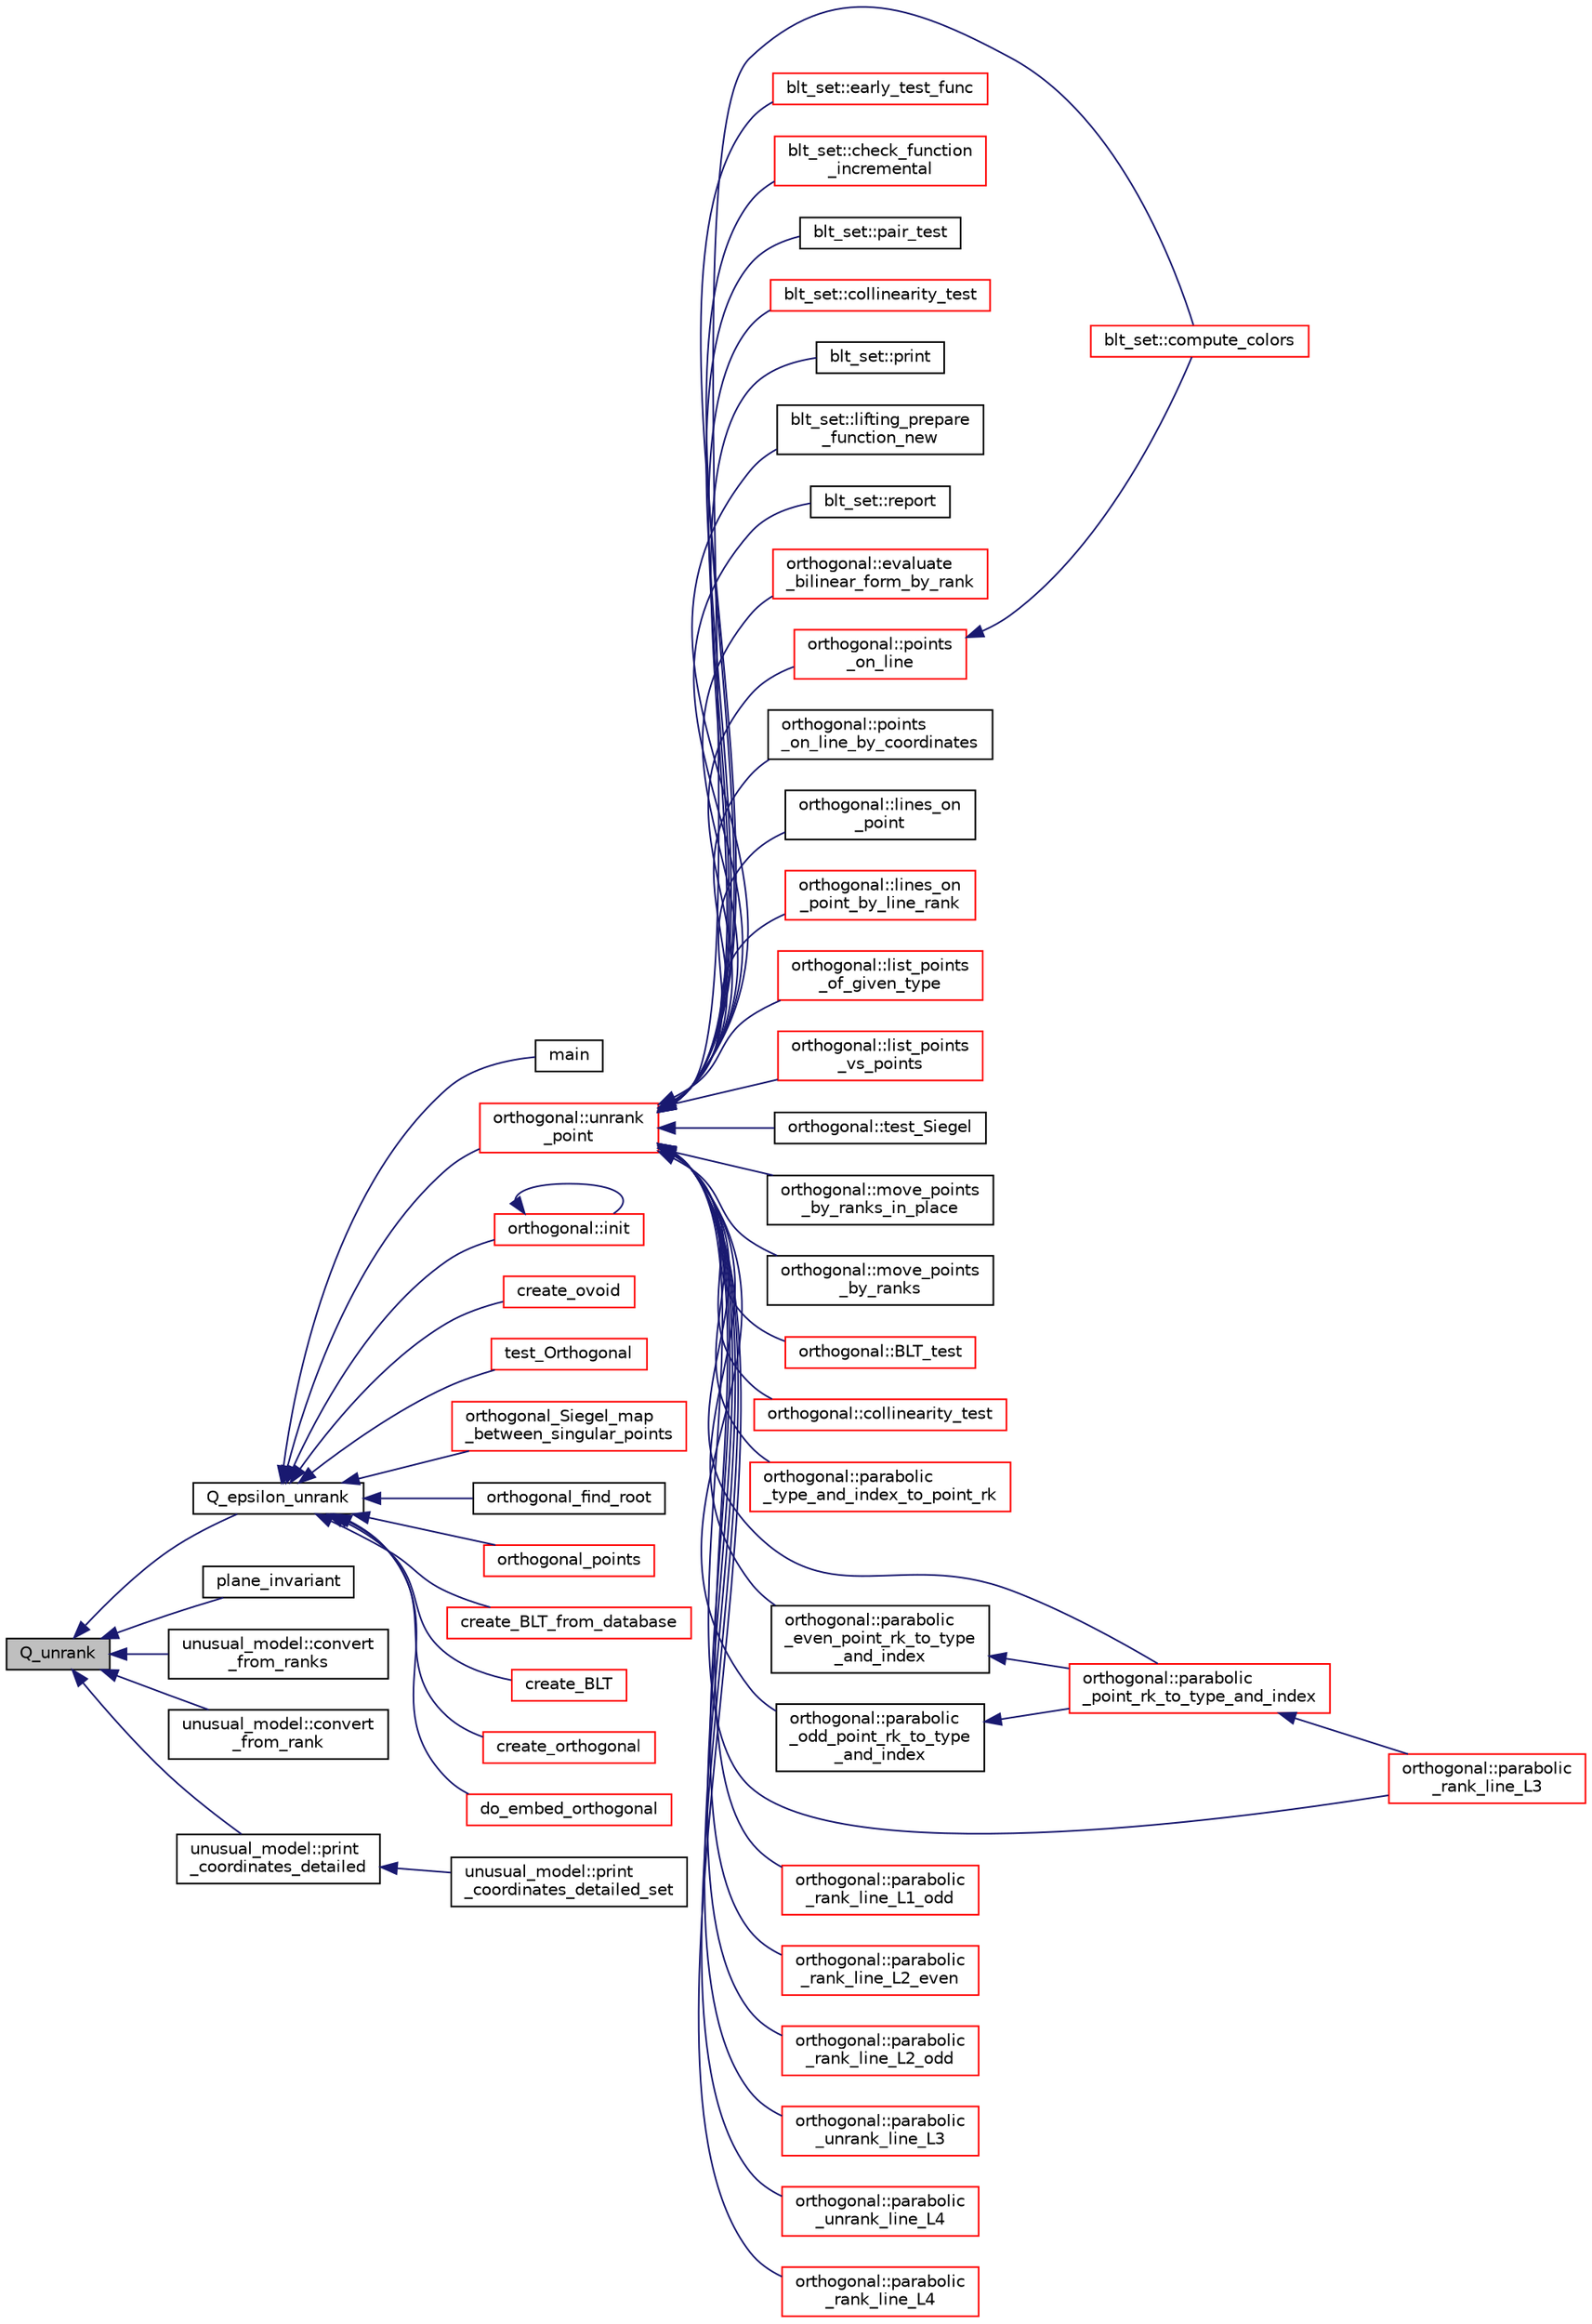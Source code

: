 digraph "Q_unrank"
{
  edge [fontname="Helvetica",fontsize="10",labelfontname="Helvetica",labelfontsize="10"];
  node [fontname="Helvetica",fontsize="10",shape=record];
  rankdir="LR";
  Node17323 [label="Q_unrank",height=0.2,width=0.4,color="black", fillcolor="grey75", style="filled", fontcolor="black"];
  Node17323 -> Node17324 [dir="back",color="midnightblue",fontsize="10",style="solid",fontname="Helvetica"];
  Node17324 [label="Q_epsilon_unrank",height=0.2,width=0.4,color="black", fillcolor="white", style="filled",URL="$db/da0/lib_2foundations_2geometry_2orthogonal__points_8_c.html#af162c4d30d4a6528299e37551c353e7b"];
  Node17324 -> Node17325 [dir="back",color="midnightblue",fontsize="10",style="solid",fontname="Helvetica"];
  Node17325 [label="main",height=0.2,width=0.4,color="black", fillcolor="white", style="filled",URL="$d1/d15/apps_2combinatorics_2orthogonal_8_c.html#a3c04138a5bfe5d72780bb7e82a18e627"];
  Node17324 -> Node17326 [dir="back",color="midnightblue",fontsize="10",style="solid",fontname="Helvetica"];
  Node17326 [label="orthogonal::unrank\l_point",height=0.2,width=0.4,color="red", fillcolor="white", style="filled",URL="$d7/daa/classorthogonal.html#ab655117100f7c66c19817b84ac5ac0a0"];
  Node17326 -> Node17327 [dir="back",color="midnightblue",fontsize="10",style="solid",fontname="Helvetica"];
  Node17327 [label="blt_set::compute_colors",height=0.2,width=0.4,color="red", fillcolor="white", style="filled",URL="$d1/d3d/classblt__set.html#a6629b3a1a50c0f2736034abaea6f7d63"];
  Node17326 -> Node17331 [dir="back",color="midnightblue",fontsize="10",style="solid",fontname="Helvetica"];
  Node17331 [label="blt_set::early_test_func",height=0.2,width=0.4,color="red", fillcolor="white", style="filled",URL="$d1/d3d/classblt__set.html#ae13ce00db0bbbf0a157ee02a3aaea3c7"];
  Node17326 -> Node17353 [dir="back",color="midnightblue",fontsize="10",style="solid",fontname="Helvetica"];
  Node17353 [label="blt_set::check_function\l_incremental",height=0.2,width=0.4,color="red", fillcolor="white", style="filled",URL="$d1/d3d/classblt__set.html#ae898e6318ef4382066d94f50196b9b81"];
  Node17326 -> Node17356 [dir="back",color="midnightblue",fontsize="10",style="solid",fontname="Helvetica"];
  Node17356 [label="blt_set::pair_test",height=0.2,width=0.4,color="black", fillcolor="white", style="filled",URL="$d1/d3d/classblt__set.html#a010e746fd6fc5a539cec27bced4ff477"];
  Node17326 -> Node17357 [dir="back",color="midnightblue",fontsize="10",style="solid",fontname="Helvetica"];
  Node17357 [label="blt_set::collinearity_test",height=0.2,width=0.4,color="red", fillcolor="white", style="filled",URL="$d1/d3d/classblt__set.html#a6031271267004d6f16cb6b59f9c31ec2"];
  Node17326 -> Node17359 [dir="back",color="midnightblue",fontsize="10",style="solid",fontname="Helvetica"];
  Node17359 [label="blt_set::print",height=0.2,width=0.4,color="black", fillcolor="white", style="filled",URL="$d1/d3d/classblt__set.html#a9d3e3ea3bb297022cc23c02d4233bb8b"];
  Node17326 -> Node17360 [dir="back",color="midnightblue",fontsize="10",style="solid",fontname="Helvetica"];
  Node17360 [label="blt_set::lifting_prepare\l_function_new",height=0.2,width=0.4,color="black", fillcolor="white", style="filled",URL="$d1/d3d/classblt__set.html#a1314b7c0a3b78ba54c0f61a397d8afce"];
  Node17326 -> Node17361 [dir="back",color="midnightblue",fontsize="10",style="solid",fontname="Helvetica"];
  Node17361 [label="blt_set::report",height=0.2,width=0.4,color="black", fillcolor="white", style="filled",URL="$d1/d3d/classblt__set.html#a6b19f88bd2b92ebfba7e7c362eb9065c"];
  Node17326 -> Node17362 [dir="back",color="midnightblue",fontsize="10",style="solid",fontname="Helvetica"];
  Node17362 [label="orthogonal::evaluate\l_bilinear_form_by_rank",height=0.2,width=0.4,color="red", fillcolor="white", style="filled",URL="$d7/daa/classorthogonal.html#ab4f6117f55f6fbd0fb2bd8b4c8d981bf"];
  Node17326 -> Node17390 [dir="back",color="midnightblue",fontsize="10",style="solid",fontname="Helvetica"];
  Node17390 [label="orthogonal::points\l_on_line",height=0.2,width=0.4,color="red", fillcolor="white", style="filled",URL="$d7/daa/classorthogonal.html#afe1cc564902cc557d4d4d2ff85ee6839"];
  Node17390 -> Node17327 [dir="back",color="midnightblue",fontsize="10",style="solid",fontname="Helvetica"];
  Node17326 -> Node17436 [dir="back",color="midnightblue",fontsize="10",style="solid",fontname="Helvetica"];
  Node17436 [label="orthogonal::points\l_on_line_by_coordinates",height=0.2,width=0.4,color="black", fillcolor="white", style="filled",URL="$d7/daa/classorthogonal.html#a50fb1aa349d159551e82075f1f5f788d"];
  Node17326 -> Node17437 [dir="back",color="midnightblue",fontsize="10",style="solid",fontname="Helvetica"];
  Node17437 [label="orthogonal::lines_on\l_point",height=0.2,width=0.4,color="black", fillcolor="white", style="filled",URL="$d7/daa/classorthogonal.html#aa3249c7fddbc156af817fb274e41c914"];
  Node17326 -> Node17438 [dir="back",color="midnightblue",fontsize="10",style="solid",fontname="Helvetica"];
  Node17438 [label="orthogonal::lines_on\l_point_by_line_rank",height=0.2,width=0.4,color="red", fillcolor="white", style="filled",URL="$d7/daa/classorthogonal.html#adc21874b6da3cd3585c704994fb538aa"];
  Node17326 -> Node17458 [dir="back",color="midnightblue",fontsize="10",style="solid",fontname="Helvetica"];
  Node17458 [label="orthogonal::list_points\l_of_given_type",height=0.2,width=0.4,color="red", fillcolor="white", style="filled",URL="$d7/daa/classorthogonal.html#a80ded28f55a2191d5a5ec5fe9ee1a4c7"];
  Node17326 -> Node17464 [dir="back",color="midnightblue",fontsize="10",style="solid",fontname="Helvetica"];
  Node17464 [label="orthogonal::list_points\l_vs_points",height=0.2,width=0.4,color="red", fillcolor="white", style="filled",URL="$d7/daa/classorthogonal.html#a80258158dfa1470b42e9036b07c7dfbb"];
  Node17326 -> Node17466 [dir="back",color="midnightblue",fontsize="10",style="solid",fontname="Helvetica"];
  Node17466 [label="orthogonal::test_Siegel",height=0.2,width=0.4,color="black", fillcolor="white", style="filled",URL="$d7/daa/classorthogonal.html#ad6d248c572d92abe41416065addd4a69"];
  Node17326 -> Node17467 [dir="back",color="midnightblue",fontsize="10",style="solid",fontname="Helvetica"];
  Node17467 [label="orthogonal::move_points\l_by_ranks_in_place",height=0.2,width=0.4,color="black", fillcolor="white", style="filled",URL="$d7/daa/classorthogonal.html#a82fac7f7528e41392b5fe89860d4204d"];
  Node17326 -> Node17468 [dir="back",color="midnightblue",fontsize="10",style="solid",fontname="Helvetica"];
  Node17468 [label="orthogonal::move_points\l_by_ranks",height=0.2,width=0.4,color="black", fillcolor="white", style="filled",URL="$d7/daa/classorthogonal.html#a6b1b57c7b6114d7d51c9375fe5014b22"];
  Node17326 -> Node17469 [dir="back",color="midnightblue",fontsize="10",style="solid",fontname="Helvetica"];
  Node17469 [label="orthogonal::BLT_test",height=0.2,width=0.4,color="red", fillcolor="white", style="filled",URL="$d7/daa/classorthogonal.html#a019329f3f04ea9accbca7f7816183f6a"];
  Node17326 -> Node17471 [dir="back",color="midnightblue",fontsize="10",style="solid",fontname="Helvetica"];
  Node17471 [label="orthogonal::collinearity_test",height=0.2,width=0.4,color="red", fillcolor="white", style="filled",URL="$d7/daa/classorthogonal.html#a36b9dba38fbbecaedbf32ee298aafa32"];
  Node17326 -> Node17472 [dir="back",color="midnightblue",fontsize="10",style="solid",fontname="Helvetica"];
  Node17472 [label="orthogonal::parabolic\l_type_and_index_to_point_rk",height=0.2,width=0.4,color="red", fillcolor="white", style="filled",URL="$d7/daa/classorthogonal.html#a67c316cf01b382762e6ac372f522d106"];
  Node17326 -> Node17700 [dir="back",color="midnightblue",fontsize="10",style="solid",fontname="Helvetica"];
  Node17700 [label="orthogonal::parabolic\l_point_rk_to_type_and_index",height=0.2,width=0.4,color="red", fillcolor="white", style="filled",URL="$d7/daa/classorthogonal.html#aadca2791fa70e971edf85858b725502d"];
  Node17700 -> Node17693 [dir="back",color="midnightblue",fontsize="10",style="solid",fontname="Helvetica"];
  Node17693 [label="orthogonal::parabolic\l_rank_line_L3",height=0.2,width=0.4,color="red", fillcolor="white", style="filled",URL="$d7/daa/classorthogonal.html#afea1a02e2b439b28127cfa2a782da8c9"];
  Node17326 -> Node17705 [dir="back",color="midnightblue",fontsize="10",style="solid",fontname="Helvetica"];
  Node17705 [label="orthogonal::parabolic\l_even_point_rk_to_type\l_and_index",height=0.2,width=0.4,color="black", fillcolor="white", style="filled",URL="$d7/daa/classorthogonal.html#ad0db009032dfb3899928cfc7d14fd6e6"];
  Node17705 -> Node17700 [dir="back",color="midnightblue",fontsize="10",style="solid",fontname="Helvetica"];
  Node17326 -> Node17706 [dir="back",color="midnightblue",fontsize="10",style="solid",fontname="Helvetica"];
  Node17706 [label="orthogonal::parabolic\l_odd_point_rk_to_type\l_and_index",height=0.2,width=0.4,color="black", fillcolor="white", style="filled",URL="$d7/daa/classorthogonal.html#a5a734a756f44e8ea0c2e4822e795e309"];
  Node17706 -> Node17700 [dir="back",color="midnightblue",fontsize="10",style="solid",fontname="Helvetica"];
  Node17326 -> Node17682 [dir="back",color="midnightblue",fontsize="10",style="solid",fontname="Helvetica"];
  Node17682 [label="orthogonal::parabolic\l_rank_line_L1_odd",height=0.2,width=0.4,color="red", fillcolor="white", style="filled",URL="$d7/daa/classorthogonal.html#aab93abadf848b0a5d72b367f155cd7e4"];
  Node17326 -> Node17690 [dir="back",color="midnightblue",fontsize="10",style="solid",fontname="Helvetica"];
  Node17690 [label="orthogonal::parabolic\l_rank_line_L2_even",height=0.2,width=0.4,color="red", fillcolor="white", style="filled",URL="$d7/daa/classorthogonal.html#ad884e741520104066da699b1133deeb0"];
  Node17326 -> Node17691 [dir="back",color="midnightblue",fontsize="10",style="solid",fontname="Helvetica"];
  Node17691 [label="orthogonal::parabolic\l_rank_line_L2_odd",height=0.2,width=0.4,color="red", fillcolor="white", style="filled",URL="$d7/daa/classorthogonal.html#a87ddd814e99966b82e69a1041307074f"];
  Node17326 -> Node17692 [dir="back",color="midnightblue",fontsize="10",style="solid",fontname="Helvetica"];
  Node17692 [label="orthogonal::parabolic\l_unrank_line_L3",height=0.2,width=0.4,color="red", fillcolor="white", style="filled",URL="$d7/daa/classorthogonal.html#ae1edfba289a03ed4d383514c2b0dc4b7"];
  Node17326 -> Node17693 [dir="back",color="midnightblue",fontsize="10",style="solid",fontname="Helvetica"];
  Node17326 -> Node17694 [dir="back",color="midnightblue",fontsize="10",style="solid",fontname="Helvetica"];
  Node17694 [label="orthogonal::parabolic\l_unrank_line_L4",height=0.2,width=0.4,color="red", fillcolor="white", style="filled",URL="$d7/daa/classorthogonal.html#a6a30b6c7f59498ad8c7f2bec7c78d2ff"];
  Node17326 -> Node17695 [dir="back",color="midnightblue",fontsize="10",style="solid",fontname="Helvetica"];
  Node17695 [label="orthogonal::parabolic\l_rank_line_L4",height=0.2,width=0.4,color="red", fillcolor="white", style="filled",URL="$d7/daa/classorthogonal.html#a9e693d30c0ade825f389feec38ea83b2"];
  Node17324 -> Node17460 [dir="back",color="midnightblue",fontsize="10",style="solid",fontname="Helvetica"];
  Node17460 [label="orthogonal::init",height=0.2,width=0.4,color="red", fillcolor="white", style="filled",URL="$d7/daa/classorthogonal.html#a8bd53ba30f34ac50889503f0f3ef6deb"];
  Node17460 -> Node17460 [dir="back",color="midnightblue",fontsize="10",style="solid",fontname="Helvetica"];
  Node17324 -> Node17765 [dir="back",color="midnightblue",fontsize="10",style="solid",fontname="Helvetica"];
  Node17765 [label="create_ovoid",height=0.2,width=0.4,color="red", fillcolor="white", style="filled",URL="$d9/dbf/projective__space_2ovoid_8_c.html#a812088e2c64cb8a0834e9eacae4b92a6"];
  Node17324 -> Node17767 [dir="back",color="midnightblue",fontsize="10",style="solid",fontname="Helvetica"];
  Node17767 [label="test_Orthogonal",height=0.2,width=0.4,color="red", fillcolor="white", style="filled",URL="$db/da0/lib_2foundations_2geometry_2orthogonal__points_8_c.html#a071f90f8a33649e2d4a8f5c9a401a4f4"];
  Node17324 -> Node17768 [dir="back",color="midnightblue",fontsize="10",style="solid",fontname="Helvetica"];
  Node17768 [label="orthogonal_Siegel_map\l_between_singular_points",height=0.2,width=0.4,color="red", fillcolor="white", style="filled",URL="$db/da0/lib_2foundations_2geometry_2orthogonal__points_8_c.html#a2c6c42534b7915aacd84bb9725488fa9"];
  Node17324 -> Node17770 [dir="back",color="midnightblue",fontsize="10",style="solid",fontname="Helvetica"];
  Node17770 [label="orthogonal_find_root",height=0.2,width=0.4,color="black", fillcolor="white", style="filled",URL="$db/da0/lib_2foundations_2geometry_2orthogonal__points_8_c.html#a6c7b16f839dc3e1ee95f61a37139c8a0"];
  Node17324 -> Node17771 [dir="back",color="midnightblue",fontsize="10",style="solid",fontname="Helvetica"];
  Node17771 [label="orthogonal_points",height=0.2,width=0.4,color="red", fillcolor="white", style="filled",URL="$d7/d83/points_8_c.html#a2a86a595e599aecd619f0046595252e4"];
  Node17324 -> Node17773 [dir="back",color="midnightblue",fontsize="10",style="solid",fontname="Helvetica"];
  Node17773 [label="create_BLT_from_database",height=0.2,width=0.4,color="red", fillcolor="white", style="filled",URL="$d4/d67/geometry_8h.html#a15bdf4e24e26757ef7b2e16f06afd1e6"];
  Node17324 -> Node17775 [dir="back",color="midnightblue",fontsize="10",style="solid",fontname="Helvetica"];
  Node17775 [label="create_BLT",height=0.2,width=0.4,color="red", fillcolor="white", style="filled",URL="$d4/d67/geometry_8h.html#a5a6f4081a90668e2e95f8e4886d241d9"];
  Node17324 -> Node17776 [dir="back",color="midnightblue",fontsize="10",style="solid",fontname="Helvetica"];
  Node17776 [label="create_orthogonal",height=0.2,width=0.4,color="red", fillcolor="white", style="filled",URL="$d4/d67/geometry_8h.html#af56e0787251ddb889edb236e423aff02"];
  Node17324 -> Node17777 [dir="back",color="midnightblue",fontsize="10",style="solid",fontname="Helvetica"];
  Node17777 [label="do_embed_orthogonal",height=0.2,width=0.4,color="red", fillcolor="white", style="filled",URL="$d4/d67/geometry_8h.html#a7b472fe7f4332da48b2e47e2370cf338"];
  Node17323 -> Node17779 [dir="back",color="midnightblue",fontsize="10",style="solid",fontname="Helvetica"];
  Node17779 [label="plane_invariant",height=0.2,width=0.4,color="black", fillcolor="white", style="filled",URL="$d4/d67/geometry_8h.html#a8cf23c42f17766e6ae13094522b91f19"];
  Node17323 -> Node17780 [dir="back",color="midnightblue",fontsize="10",style="solid",fontname="Helvetica"];
  Node17780 [label="unusual_model::convert\l_from_ranks",height=0.2,width=0.4,color="black", fillcolor="white", style="filled",URL="$dc/d50/classunusual__model.html#affe6f50031dfc606a0dca7ff5e26cc14"];
  Node17323 -> Node17781 [dir="back",color="midnightblue",fontsize="10",style="solid",fontname="Helvetica"];
  Node17781 [label="unusual_model::convert\l_from_rank",height=0.2,width=0.4,color="black", fillcolor="white", style="filled",URL="$dc/d50/classunusual__model.html#a54cf56041ed1ebe0517a2a4005932249"];
  Node17323 -> Node17782 [dir="back",color="midnightblue",fontsize="10",style="solid",fontname="Helvetica"];
  Node17782 [label="unusual_model::print\l_coordinates_detailed",height=0.2,width=0.4,color="black", fillcolor="white", style="filled",URL="$dc/d50/classunusual__model.html#a0c4ba0e0f35a1220693020cf318e9f75"];
  Node17782 -> Node17783 [dir="back",color="midnightblue",fontsize="10",style="solid",fontname="Helvetica"];
  Node17783 [label="unusual_model::print\l_coordinates_detailed_set",height=0.2,width=0.4,color="black", fillcolor="white", style="filled",URL="$dc/d50/classunusual__model.html#a42a0d371727666bc006fc29d804c8d56"];
}
